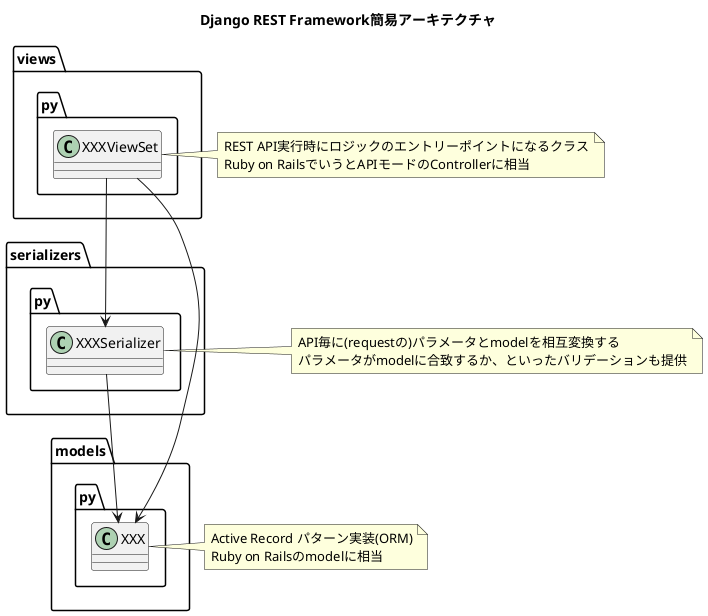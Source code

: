 @startuml base architecture

title Django REST Framework簡易アーキテクチャ

namespace views.py {
  Class XXXViewSet
}
note right
REST API実行時にロジックのエントリーポイントになるクラス
Ruby on RailsでいうとAPIモードのControllerに相当
endnote

namespace serializers.py {
  Class XXXSerializer
}
note right
API毎に(requestの)パラメータとmodelを相互変換する
パラメータがmodelに合致するか、といったバリデーションも提供
endnote

namespace models.py {
  Class XXX
}
note right
Active Record パターン実装(ORM)
Ruby on Railsのmodelに相当
endnote

views.py.XXXViewSet -d-> serializers.py.XXXSerializer
views.py.XXXViewSet -d-> models.py.XXX
serializers.py.XXXSerializer -d-> models.py.XXX

@enduml